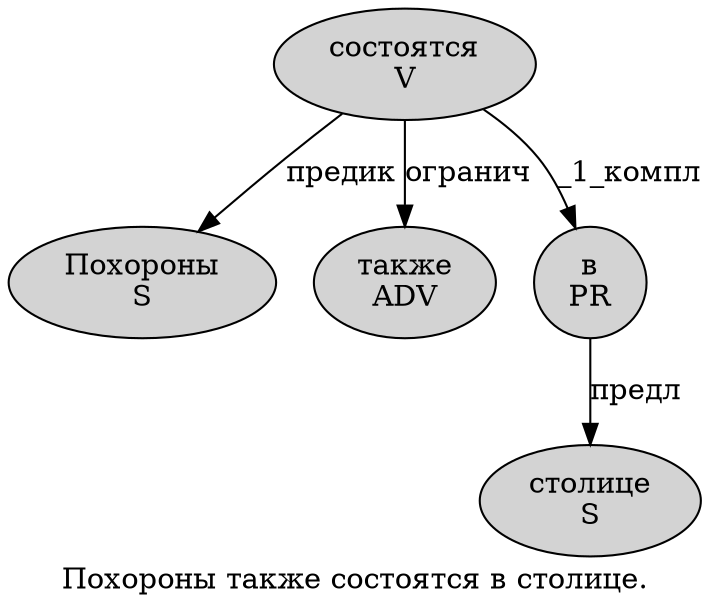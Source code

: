 digraph SENTENCE_415 {
	graph [label="Похороны также состоятся в столице."]
	node [style=filled]
		0 [label="Похороны
S" color="" fillcolor=lightgray penwidth=1 shape=ellipse]
		1 [label="также
ADV" color="" fillcolor=lightgray penwidth=1 shape=ellipse]
		2 [label="состоятся
V" color="" fillcolor=lightgray penwidth=1 shape=ellipse]
		3 [label="в
PR" color="" fillcolor=lightgray penwidth=1 shape=ellipse]
		4 [label="столице
S" color="" fillcolor=lightgray penwidth=1 shape=ellipse]
			3 -> 4 [label="предл"]
			2 -> 0 [label="предик"]
			2 -> 1 [label="огранич"]
			2 -> 3 [label="_1_компл"]
}